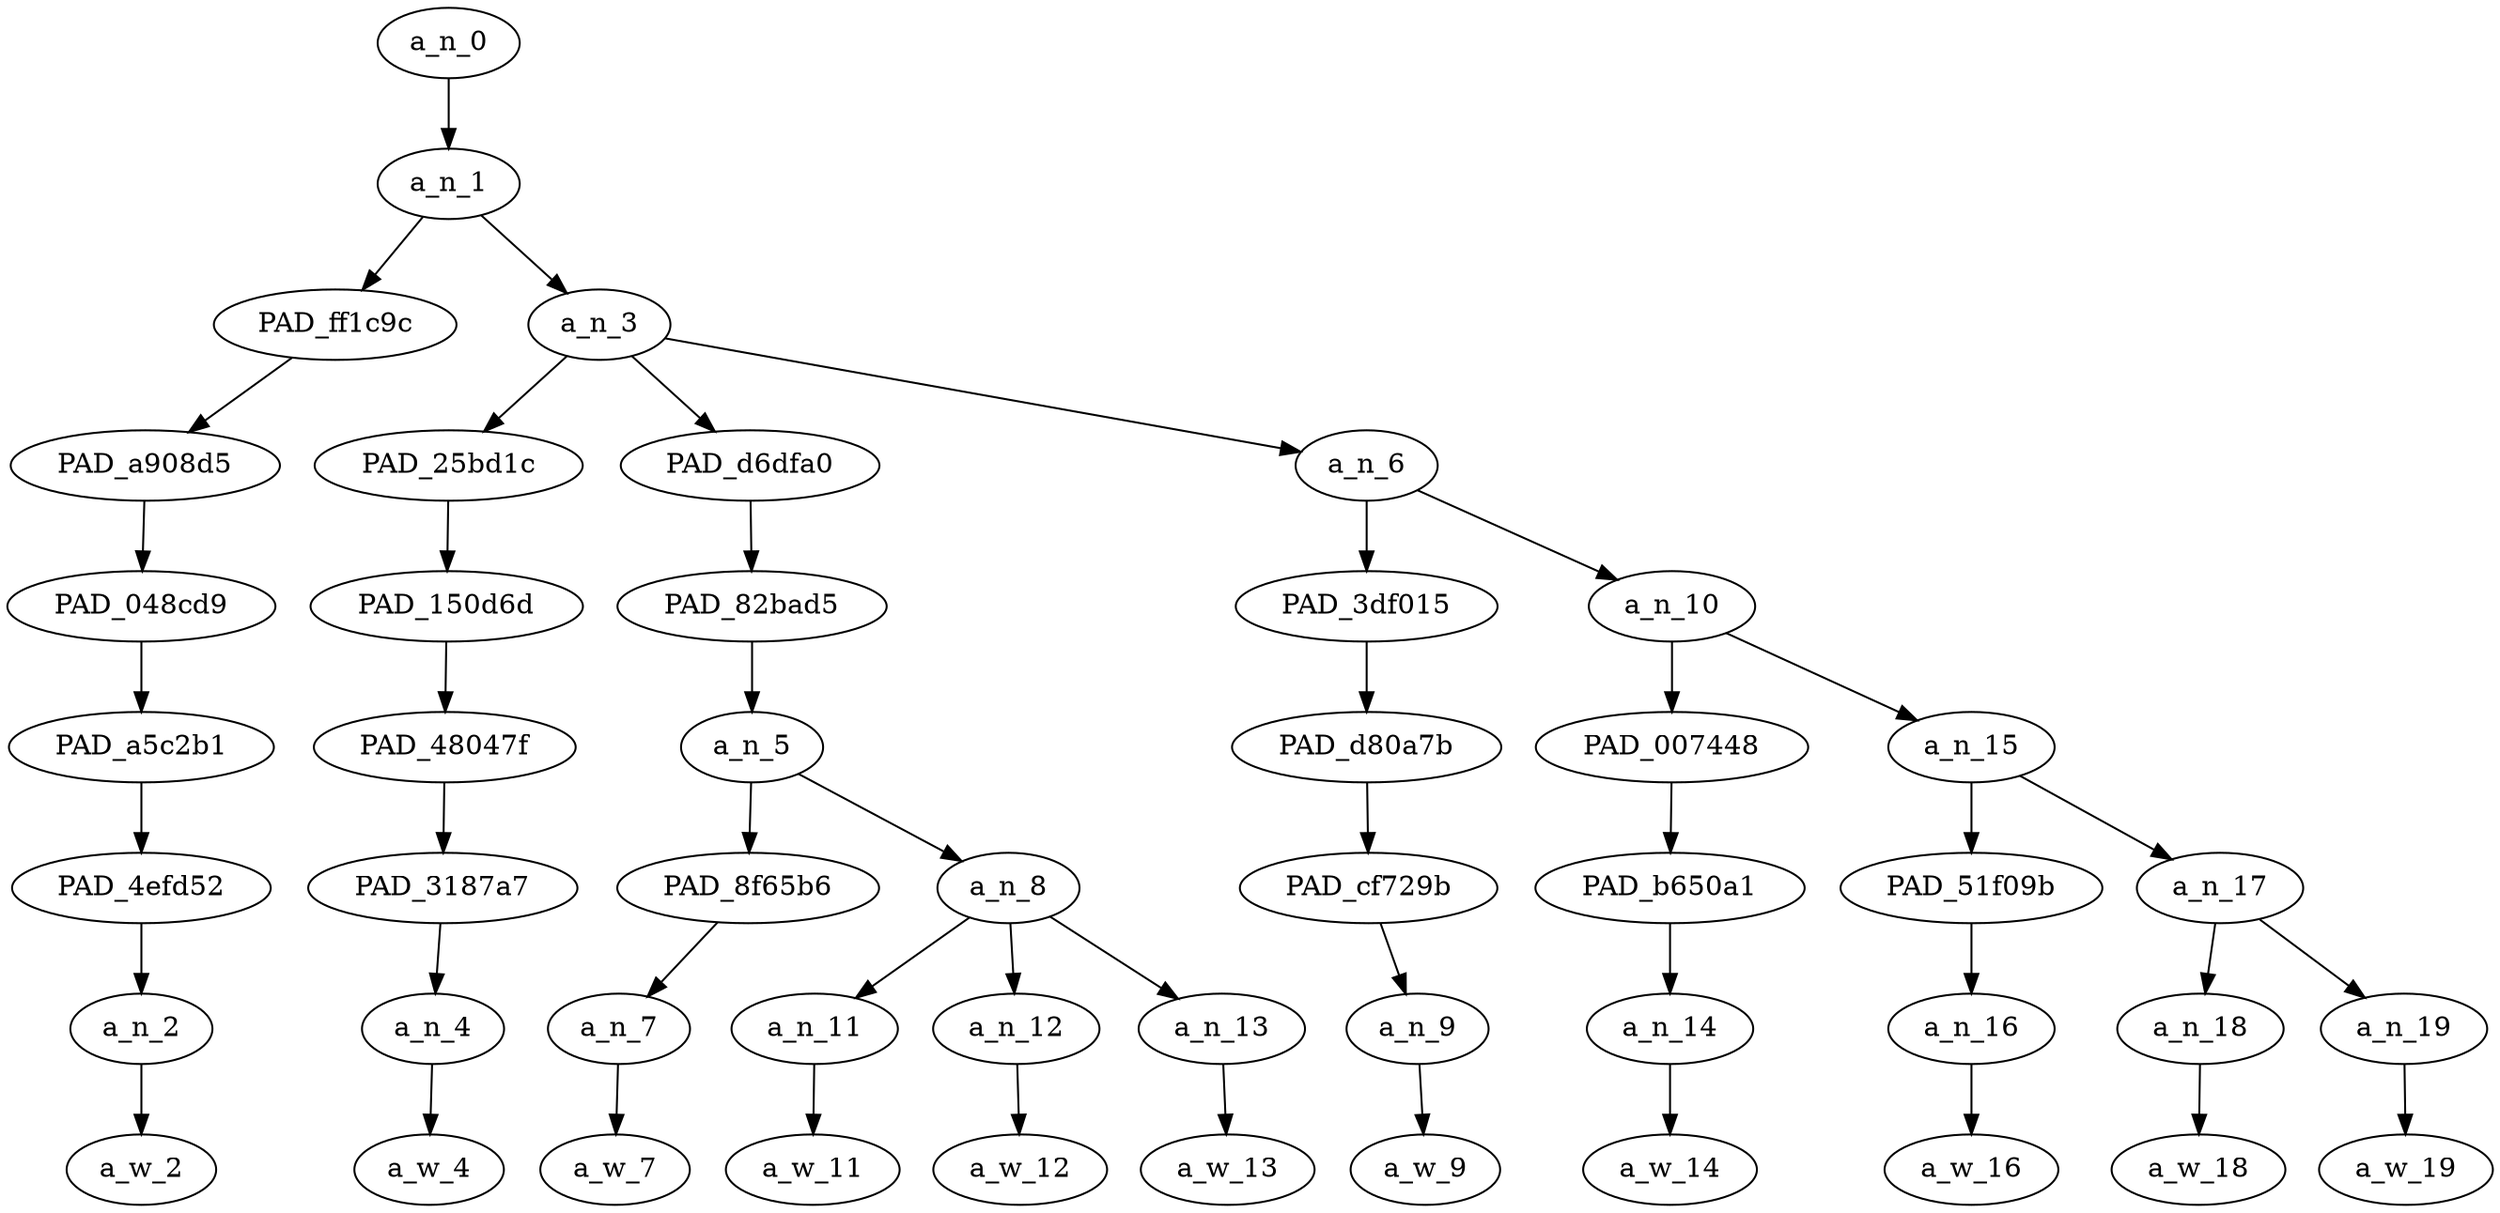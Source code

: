strict digraph "" {
	a_n_0	[div_dir=1,
		index=0,
		level=8,
		pos="1.8229166666666667,8!",
		text_span="[0, 1, 2, 3, 4, 5, 6, 7, 8, 9, 10]",
		value=0.99999999];
	a_n_1	[div_dir=1,
		index=0,
		level=7,
		pos="1.8229166666666667,7!",
		text_span="[0, 1, 2, 3, 4, 5, 6, 7, 8, 9, 10]",
		value=0.99926619];
	a_n_0 -> a_n_1;
	PAD_ff1c9c	[div_dir=1,
		index=0,
		level=6,
		pos="0.0,6!",
		text_span="[0]",
		value=0.11800677];
	a_n_1 -> PAD_ff1c9c;
	a_n_3	[div_dir=1,
		index=1,
		level=6,
		pos="3.6458333333333335,6!",
		text_span="[1, 2, 3, 4, 5, 6, 7, 8, 9, 10]",
		value=0.88052562];
	a_n_1 -> a_n_3;
	PAD_a908d5	[div_dir=1,
		index=0,
		level=5,
		pos="0.0,5!",
		text_span="[0]",
		value=0.11800677];
	PAD_ff1c9c -> PAD_a908d5;
	PAD_048cd9	[div_dir=1,
		index=0,
		level=4,
		pos="0.0,4!",
		text_span="[0]",
		value=0.11800677];
	PAD_a908d5 -> PAD_048cd9;
	PAD_a5c2b1	[div_dir=1,
		index=0,
		level=3,
		pos="0.0,3!",
		text_span="[0]",
		value=0.11800677];
	PAD_048cd9 -> PAD_a5c2b1;
	PAD_4efd52	[div_dir=1,
		index=0,
		level=2,
		pos="0.0,2!",
		text_span="[0]",
		value=0.11800677];
	PAD_a5c2b1 -> PAD_4efd52;
	a_n_2	[div_dir=1,
		index=0,
		level=1,
		pos="0.0,1!",
		text_span="[0]",
		value=0.11800677];
	PAD_4efd52 -> a_n_2;
	a_w_2	[div_dir=0,
		index=0,
		level=0,
		pos="0,0!",
		text_span="[0]",
		value=rey];
	a_n_2 -> a_w_2;
	PAD_25bd1c	[div_dir=-1,
		index=1,
		level=5,
		pos="1.0,5!",
		text_span="[1]",
		value=0.07786858];
	a_n_3 -> PAD_25bd1c;
	PAD_d6dfa0	[div_dir=1,
		index=2,
		level=5,
		pos="3.0,5!",
		text_span="[2, 3, 4, 5]",
		value=0.28536839];
	a_n_3 -> PAD_d6dfa0;
	a_n_6	[div_dir=1,
		index=3,
		level=5,
		pos="6.9375,5!",
		text_span="[6, 7, 8, 9, 10]",
		value=0.51665341];
	a_n_3 -> a_n_6;
	PAD_150d6d	[div_dir=-1,
		index=1,
		level=4,
		pos="1.0,4!",
		text_span="[1]",
		value=0.07786858];
	PAD_25bd1c -> PAD_150d6d;
	PAD_48047f	[div_dir=-1,
		index=1,
		level=3,
		pos="1.0,3!",
		text_span="[1]",
		value=0.07786858];
	PAD_150d6d -> PAD_48047f;
	PAD_3187a7	[div_dir=-1,
		index=1,
		level=2,
		pos="1.0,2!",
		text_span="[1]",
		value=0.07786858];
	PAD_48047f -> PAD_3187a7;
	a_n_4	[div_dir=-1,
		index=1,
		level=1,
		pos="1.0,1!",
		text_span="[1]",
		value=0.07786858];
	PAD_3187a7 -> a_n_4;
	a_w_4	[div_dir=0,
		index=1,
		level=0,
		pos="1,0!",
		text_span="[1]",
		value=walk];
	a_n_4 -> a_w_4;
	PAD_82bad5	[div_dir=1,
		index=2,
		level=4,
		pos="3.0,4!",
		text_span="[2, 3, 4, 5]",
		value=0.28536839];
	PAD_d6dfa0 -> PAD_82bad5;
	a_n_5	[div_dir=1,
		index=2,
		level=3,
		pos="3.0,3!",
		text_span="[2, 3, 4, 5]",
		value=0.28536839];
	PAD_82bad5 -> a_n_5;
	PAD_8f65b6	[div_dir=1,
		index=2,
		level=2,
		pos="2.0,2!",
		text_span="[2]",
		value=0.04722234];
	a_n_5 -> PAD_8f65b6;
	a_n_8	[div_dir=1,
		index=3,
		level=2,
		pos="4.0,2!",
		text_span="[3, 4, 5]",
		value=0.23759035];
	a_n_5 -> a_n_8;
	a_n_7	[div_dir=1,
		index=2,
		level=1,
		pos="2.0,1!",
		text_span="[2]",
		value=0.04722234];
	PAD_8f65b6 -> a_n_7;
	a_w_7	[div_dir=0,
		index=2,
		level=0,
		pos="2,0!",
		text_span="[2]",
		value=to];
	a_n_7 -> a_w_7;
	a_n_11	[div_dir=1,
		index=3,
		level=1,
		pos="3.0,1!",
		text_span="[3]",
		value=0.05607677];
	a_n_8 -> a_n_11;
	a_n_12	[div_dir=-1,
		index=4,
		level=1,
		pos="4.0,1!",
		text_span="[4]",
		value=0.10871560];
	a_n_8 -> a_n_12;
	a_n_13	[div_dir=1,
		index=5,
		level=1,
		pos="5.0,1!",
		text_span="[5]",
		value=0.07232105];
	a_n_8 -> a_n_13;
	a_w_11	[div_dir=0,
		index=3,
		level=0,
		pos="3,0!",
		text_span="[3]",
		value=the];
	a_n_11 -> a_w_11;
	a_w_12	[div_dir=0,
		index=4,
		level=0,
		pos="4,0!",
		text_span="[4]",
		value=gas];
	a_n_12 -> a_w_12;
	a_w_13	[div_dir=0,
		index=5,
		level=0,
		pos="5,0!",
		text_span="[5]",
		value=station];
	a_n_13 -> a_w_13;
	PAD_3df015	[div_dir=1,
		index=3,
		level=4,
		pos="6.0,4!",
		text_span="[6]",
		value=0.06101611];
	a_n_6 -> PAD_3df015;
	a_n_10	[div_dir=1,
		index=4,
		level=4,
		pos="7.875,4!",
		text_span="[7, 8, 9, 10]",
		value=0.45508833];
	a_n_6 -> a_n_10;
	PAD_d80a7b	[div_dir=1,
		index=3,
		level=3,
		pos="6.0,3!",
		text_span="[6]",
		value=0.06101611];
	PAD_3df015 -> PAD_d80a7b;
	PAD_cf729b	[div_dir=1,
		index=4,
		level=2,
		pos="6.0,2!",
		text_span="[6]",
		value=0.06101611];
	PAD_d80a7b -> PAD_cf729b;
	a_n_9	[div_dir=1,
		index=6,
		level=1,
		pos="6.0,1!",
		text_span="[6]",
		value=0.06101611];
	PAD_cf729b -> a_n_9;
	a_w_9	[div_dir=0,
		index=6,
		level=0,
		pos="6,0!",
		text_span="[6]",
		value=since];
	a_n_9 -> a_w_9;
	PAD_007448	[div_dir=1,
		index=4,
		level=3,
		pos="7.0,3!",
		text_span="[7]",
		value=0.08838202];
	a_n_10 -> PAD_007448;
	a_n_15	[div_dir=1,
		index=5,
		level=3,
		pos="8.75,3!",
		text_span="[8, 9, 10]",
		value=0.36618484];
	a_n_10 -> a_n_15;
	PAD_b650a1	[div_dir=1,
		index=5,
		level=2,
		pos="7.0,2!",
		text_span="[7]",
		value=0.08838202];
	PAD_007448 -> PAD_b650a1;
	a_n_14	[div_dir=1,
		index=7,
		level=1,
		pos="7.0,1!",
		text_span="[7]",
		value=0.08838202];
	PAD_b650a1 -> a_n_14;
	a_w_14	[div_dir=0,
		index=7,
		level=0,
		pos="7,0!",
		text_span="[7]",
		value=everybody];
	a_n_14 -> a_w_14;
	PAD_51f09b	[div_dir=1,
		index=6,
		level=2,
		pos="8.0,2!",
		text_span="[8]",
		value=0.06651309];
	a_n_15 -> PAD_51f09b;
	a_n_17	[div_dir=1,
		index=7,
		level=2,
		pos="9.5,2!",
		text_span="[9, 10]",
		value=0.29912060];
	a_n_15 -> a_n_17;
	a_n_16	[div_dir=1,
		index=8,
		level=1,
		pos="8.0,1!",
		text_span="[8]",
		value=0.06651309];
	PAD_51f09b -> a_n_16;
	a_w_16	[div_dir=0,
		index=8,
		level=0,
		pos="8,0!",
		text_span="[8]",
		value=acting];
	a_n_16 -> a_w_16;
	a_n_18	[div_dir=-1,
		index=9,
		level=1,
		pos="9.0,1!",
		text_span="[9]",
		value=0.07313235];
	a_n_17 -> a_n_18;
	a_n_19	[div_dir=1,
		index=10,
		level=1,
		pos="10.0,1!",
		text_span="[10]",
		value=0.22550031];
	a_n_17 -> a_n_19;
	a_w_18	[div_dir=0,
		index=9,
		level=0,
		pos="9,0!",
		text_span="[9]",
		value=like];
	a_n_18 -> a_w_18;
	a_w_19	[div_dir=0,
		index=10,
		level=0,
		pos="10,0!",
		text_span="[10]",
		value=bitches];
	a_n_19 -> a_w_19;
}
